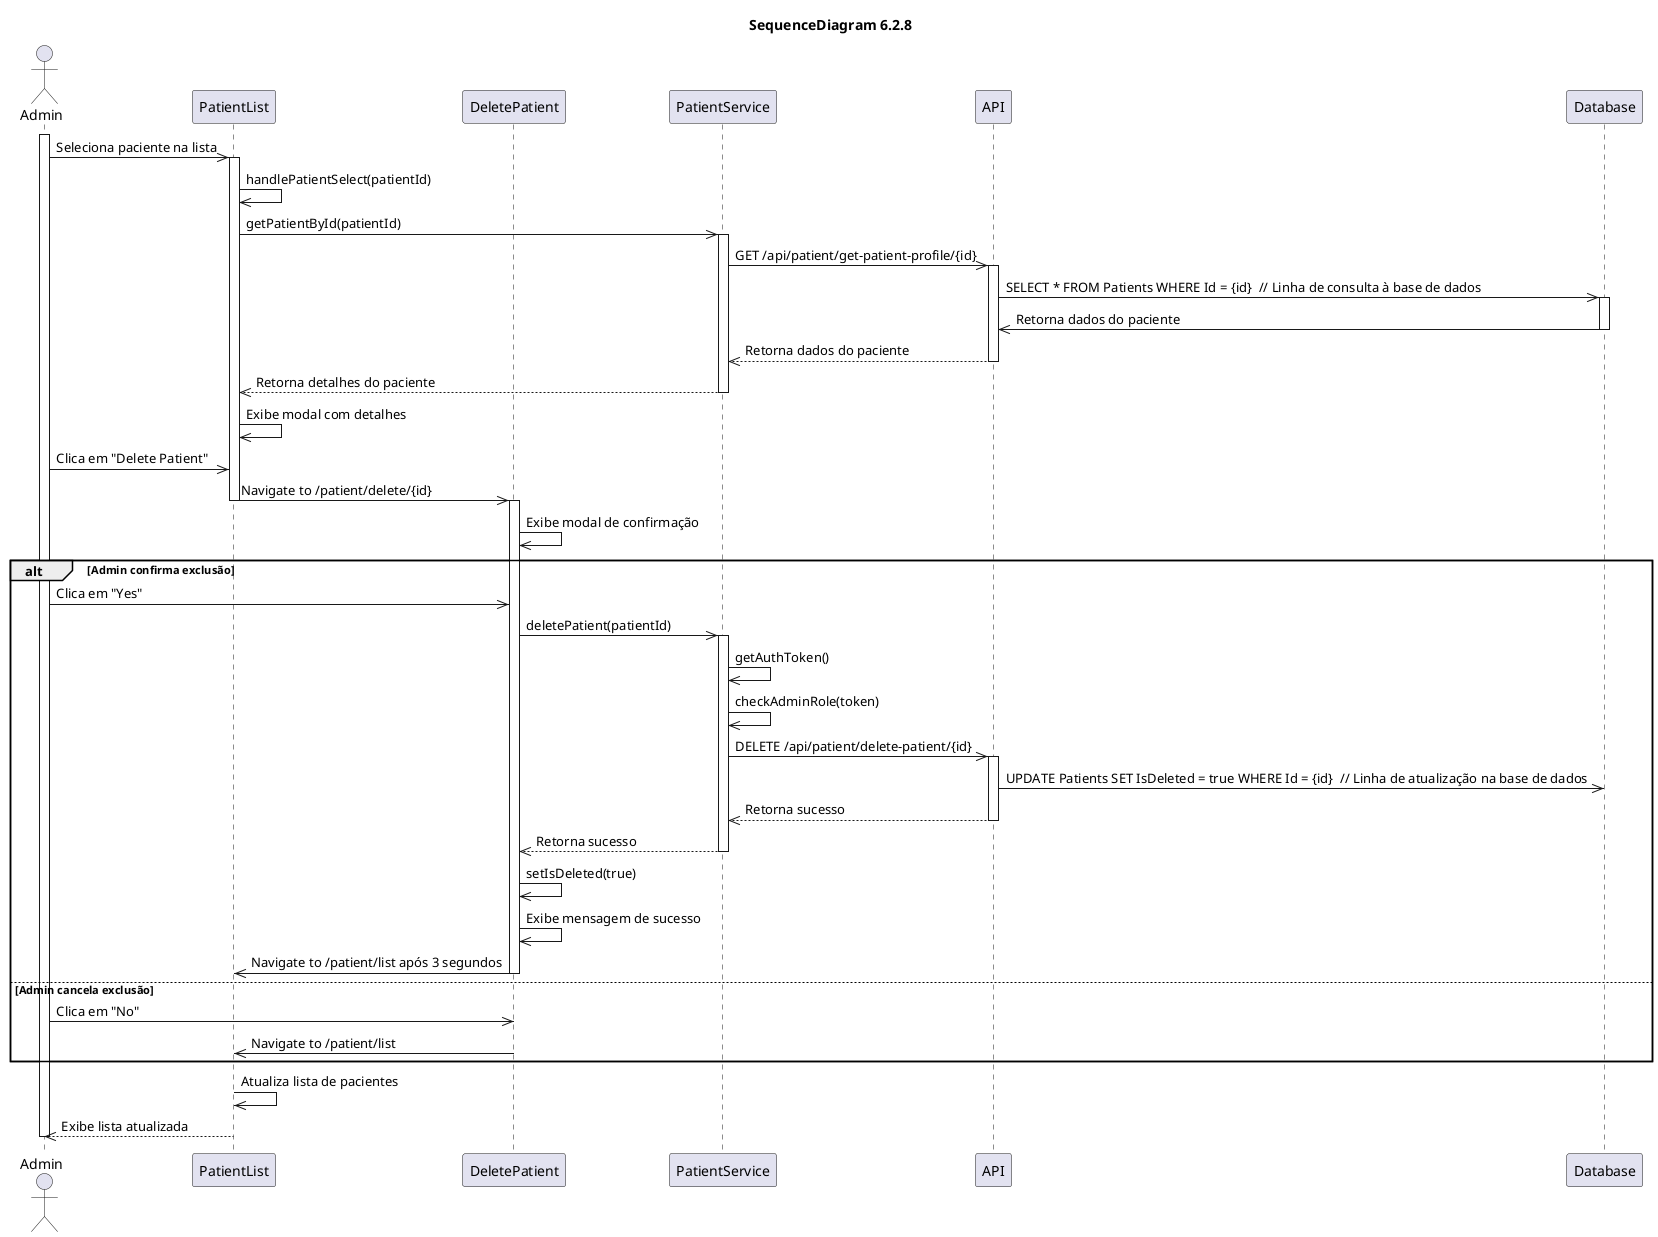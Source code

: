 @startuml namespace 
title "SequenceDiagram 6.2.8"
actor Admin
participant PatientList
participant DeletePatient
participant PatientService
participant API
participant Database

activate Admin
Admin->>PatientList: Seleciona paciente na lista
activate PatientList
PatientList->>PatientList: handlePatientSelect(patientId)
PatientList->>PatientService: getPatientById(patientId)
activate PatientService
PatientService->>API: GET /api/patient/get-patient-profile/{id}
activate API
API->>Database: SELECT * FROM Patients WHERE Id = {id}  // Linha de consulta à base de dados
activate Database
Database->>API: Retorna dados do paciente
deactivate Database
API-->>PatientService: Retorna dados do paciente
deactivate API
PatientService-->>PatientList: Retorna detalhes do paciente
deactivate PatientService
PatientList->>PatientList: Exibe modal com detalhes

Admin->>PatientList: Clica em "Delete Patient"
PatientList->>DeletePatient: Navigate to /patient/delete/{id}
deactivate PatientList
activate DeletePatient
DeletePatient->>DeletePatient: Exibe modal de confirmação

alt Admin confirma exclusão
    Admin->>DeletePatient: Clica em "Yes"
    DeletePatient->>PatientService: deletePatient(patientId)
    activate PatientService
    PatientService->>PatientService: getAuthToken()
    PatientService->>PatientService: checkAdminRole(token)
    PatientService->>API: DELETE /api/patient/delete-patient/{id}
    activate API
    API->>Database: UPDATE Patients SET IsDeleted = true WHERE Id = {id}  // Linha de atualização na base de dados
    deactivate Database
    API-->>PatientService: Retorna sucesso
    deactivate API
    PatientService-->>DeletePatient: Retorna sucesso
    deactivate PatientService
    DeletePatient->>DeletePatient: setIsDeleted(true)
    DeletePatient->>DeletePatient: Exibe mensagem de sucesso
    DeletePatient->>PatientList: Navigate to /patient/list após 3 segundos
    deactivate DeletePatient
else Admin cancela exclusão
    Admin->>DeletePatient: Clica em "No"
    DeletePatient->>PatientList: Navigate to /patient/list
    deactivate DeletePatient
end

activate PatientList
PatientList->>PatientList: Atualiza lista de pacientes
PatientList-->>Admin: Exibe lista atualizada
deactivate PatientList
deactivate Admin
@enduml
